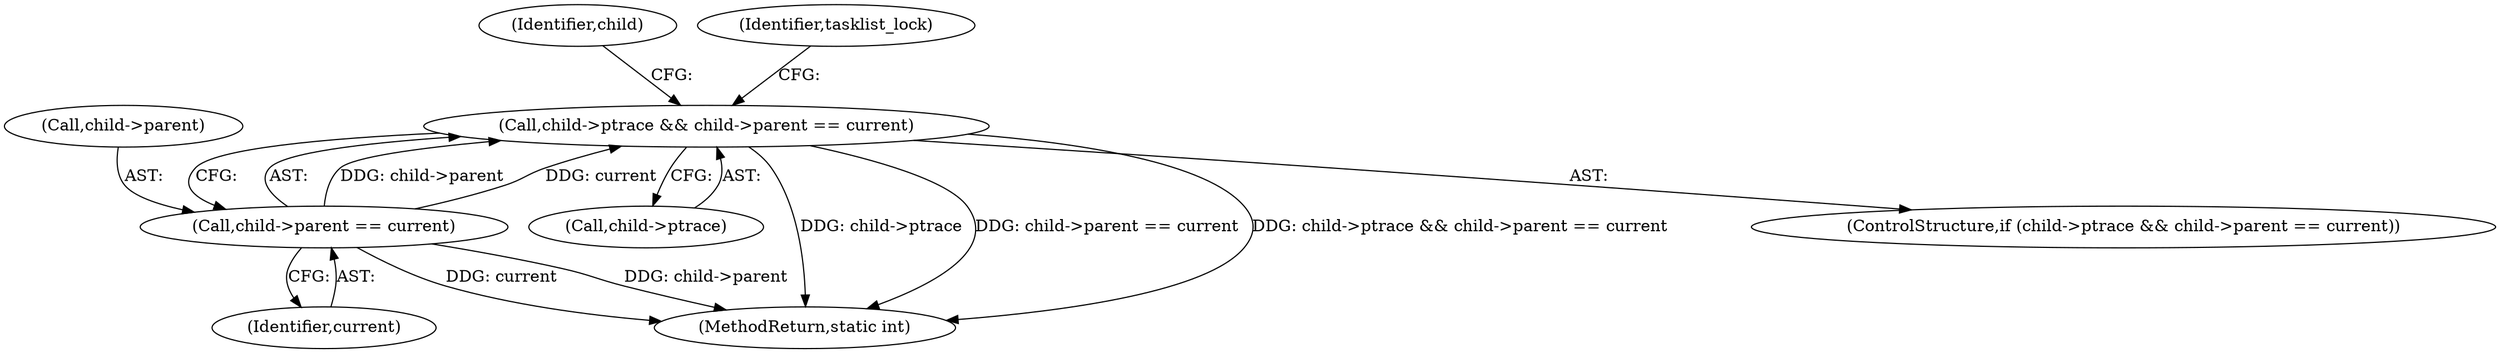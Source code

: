 digraph "0_linux_9899d11f654474d2d54ea52ceaa2a1f4db3abd68_2@pointer" {
"1000116" [label="(Call,child->ptrace && child->parent == current)"];
"1000120" [label="(Call,child->parent == current)"];
"1000115" [label="(ControlStructure,if (child->ptrace && child->parent == current))"];
"1000124" [label="(Identifier,current)"];
"1000129" [label="(Identifier,child)"];
"1000117" [label="(Call,child->ptrace)"];
"1000168" [label="(MethodReturn,static int)"];
"1000120" [label="(Call,child->parent == current)"];
"1000142" [label="(Identifier,tasklist_lock)"];
"1000121" [label="(Call,child->parent)"];
"1000116" [label="(Call,child->ptrace && child->parent == current)"];
"1000116" -> "1000115"  [label="AST: "];
"1000116" -> "1000117"  [label="CFG: "];
"1000116" -> "1000120"  [label="CFG: "];
"1000117" -> "1000116"  [label="AST: "];
"1000120" -> "1000116"  [label="AST: "];
"1000129" -> "1000116"  [label="CFG: "];
"1000142" -> "1000116"  [label="CFG: "];
"1000116" -> "1000168"  [label="DDG: child->ptrace"];
"1000116" -> "1000168"  [label="DDG: child->parent == current"];
"1000116" -> "1000168"  [label="DDG: child->ptrace && child->parent == current"];
"1000120" -> "1000116"  [label="DDG: child->parent"];
"1000120" -> "1000116"  [label="DDG: current"];
"1000120" -> "1000124"  [label="CFG: "];
"1000121" -> "1000120"  [label="AST: "];
"1000124" -> "1000120"  [label="AST: "];
"1000120" -> "1000168"  [label="DDG: child->parent"];
"1000120" -> "1000168"  [label="DDG: current"];
}
